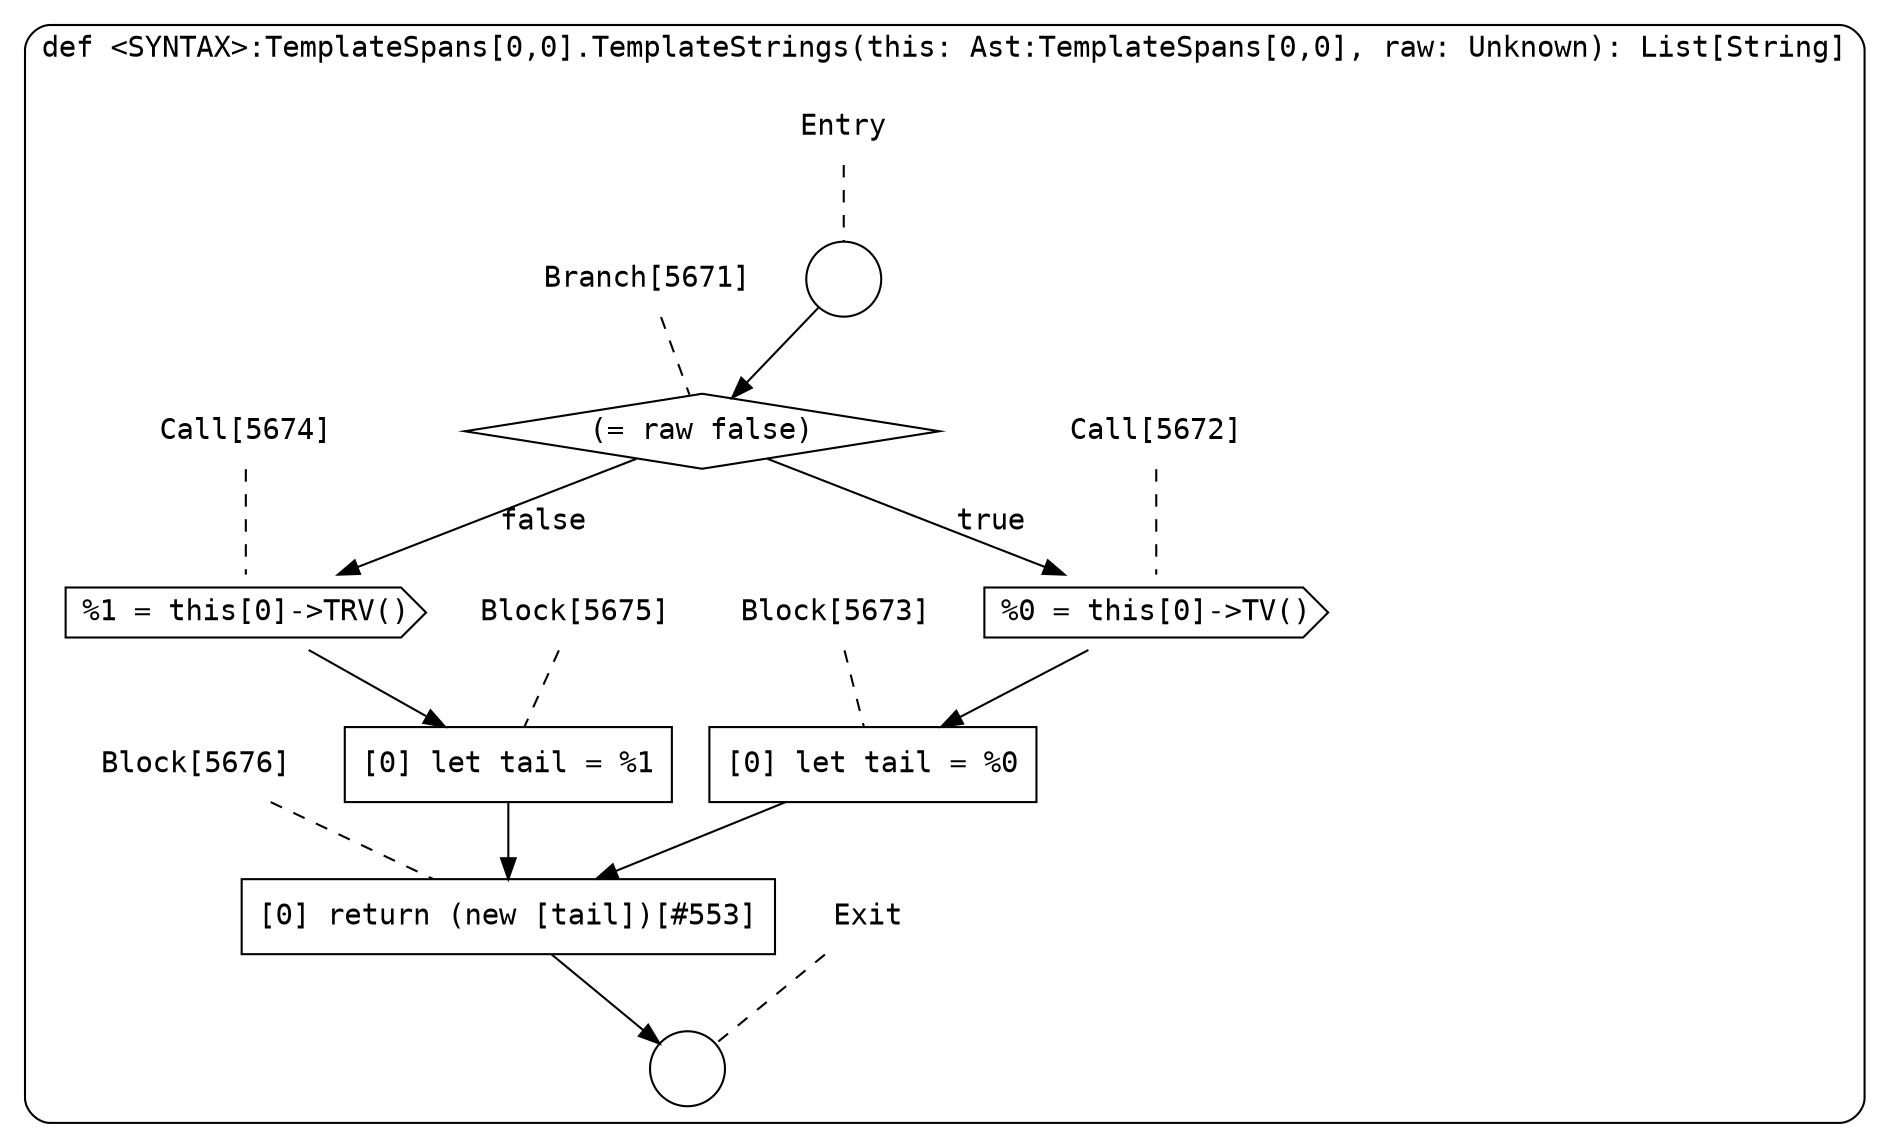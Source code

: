 digraph {
  graph [fontname = "Consolas"]
  node [fontname = "Consolas"]
  edge [fontname = "Consolas"]
  subgraph cluster1241 {
    label = "def <SYNTAX>:TemplateSpans[0,0].TemplateStrings(this: Ast:TemplateSpans[0,0], raw: Unknown): List[String]"
    style = rounded
    cluster1241_entry_name [shape=none, label=<<font color="black">Entry</font>>]
    cluster1241_entry_name -> cluster1241_entry [arrowhead=none, color="black", style=dashed]
    cluster1241_entry [shape=circle label=" " color="black" fillcolor="white" style=filled]
    cluster1241_entry -> node5671 [color="black"]
    cluster1241_exit_name [shape=none, label=<<font color="black">Exit</font>>]
    cluster1241_exit_name -> cluster1241_exit [arrowhead=none, color="black", style=dashed]
    cluster1241_exit [shape=circle label=" " color="black" fillcolor="white" style=filled]
    node5671_name [shape=none, label=<<font color="black">Branch[5671]</font>>]
    node5671_name -> node5671 [arrowhead=none, color="black", style=dashed]
    node5671 [shape=diamond, label=<<font color="black">(= raw false)</font>> color="black" fillcolor="white", style=filled]
    node5671 -> node5672 [label=<<font color="black">true</font>> color="black"]
    node5671 -> node5674 [label=<<font color="black">false</font>> color="black"]
    node5672_name [shape=none, label=<<font color="black">Call[5672]</font>>]
    node5672_name -> node5672 [arrowhead=none, color="black", style=dashed]
    node5672 [shape=cds, label=<<font color="black">%0 = this[0]-&gt;TV()</font>> color="black" fillcolor="white", style=filled]
    node5672 -> node5673 [color="black"]
    node5674_name [shape=none, label=<<font color="black">Call[5674]</font>>]
    node5674_name -> node5674 [arrowhead=none, color="black", style=dashed]
    node5674 [shape=cds, label=<<font color="black">%1 = this[0]-&gt;TRV()</font>> color="black" fillcolor="white", style=filled]
    node5674 -> node5675 [color="black"]
    node5673_name [shape=none, label=<<font color="black">Block[5673]</font>>]
    node5673_name -> node5673 [arrowhead=none, color="black", style=dashed]
    node5673 [shape=box, label=<<font color="black">[0] let tail = %0<BR ALIGN="LEFT"/></font>> color="black" fillcolor="white", style=filled]
    node5673 -> node5676 [color="black"]
    node5675_name [shape=none, label=<<font color="black">Block[5675]</font>>]
    node5675_name -> node5675 [arrowhead=none, color="black", style=dashed]
    node5675 [shape=box, label=<<font color="black">[0] let tail = %1<BR ALIGN="LEFT"/></font>> color="black" fillcolor="white", style=filled]
    node5675 -> node5676 [color="black"]
    node5676_name [shape=none, label=<<font color="black">Block[5676]</font>>]
    node5676_name -> node5676 [arrowhead=none, color="black", style=dashed]
    node5676 [shape=box, label=<<font color="black">[0] return (new [tail])[#553]<BR ALIGN="LEFT"/></font>> color="black" fillcolor="white", style=filled]
    node5676 -> cluster1241_exit [color="black"]
  }
}